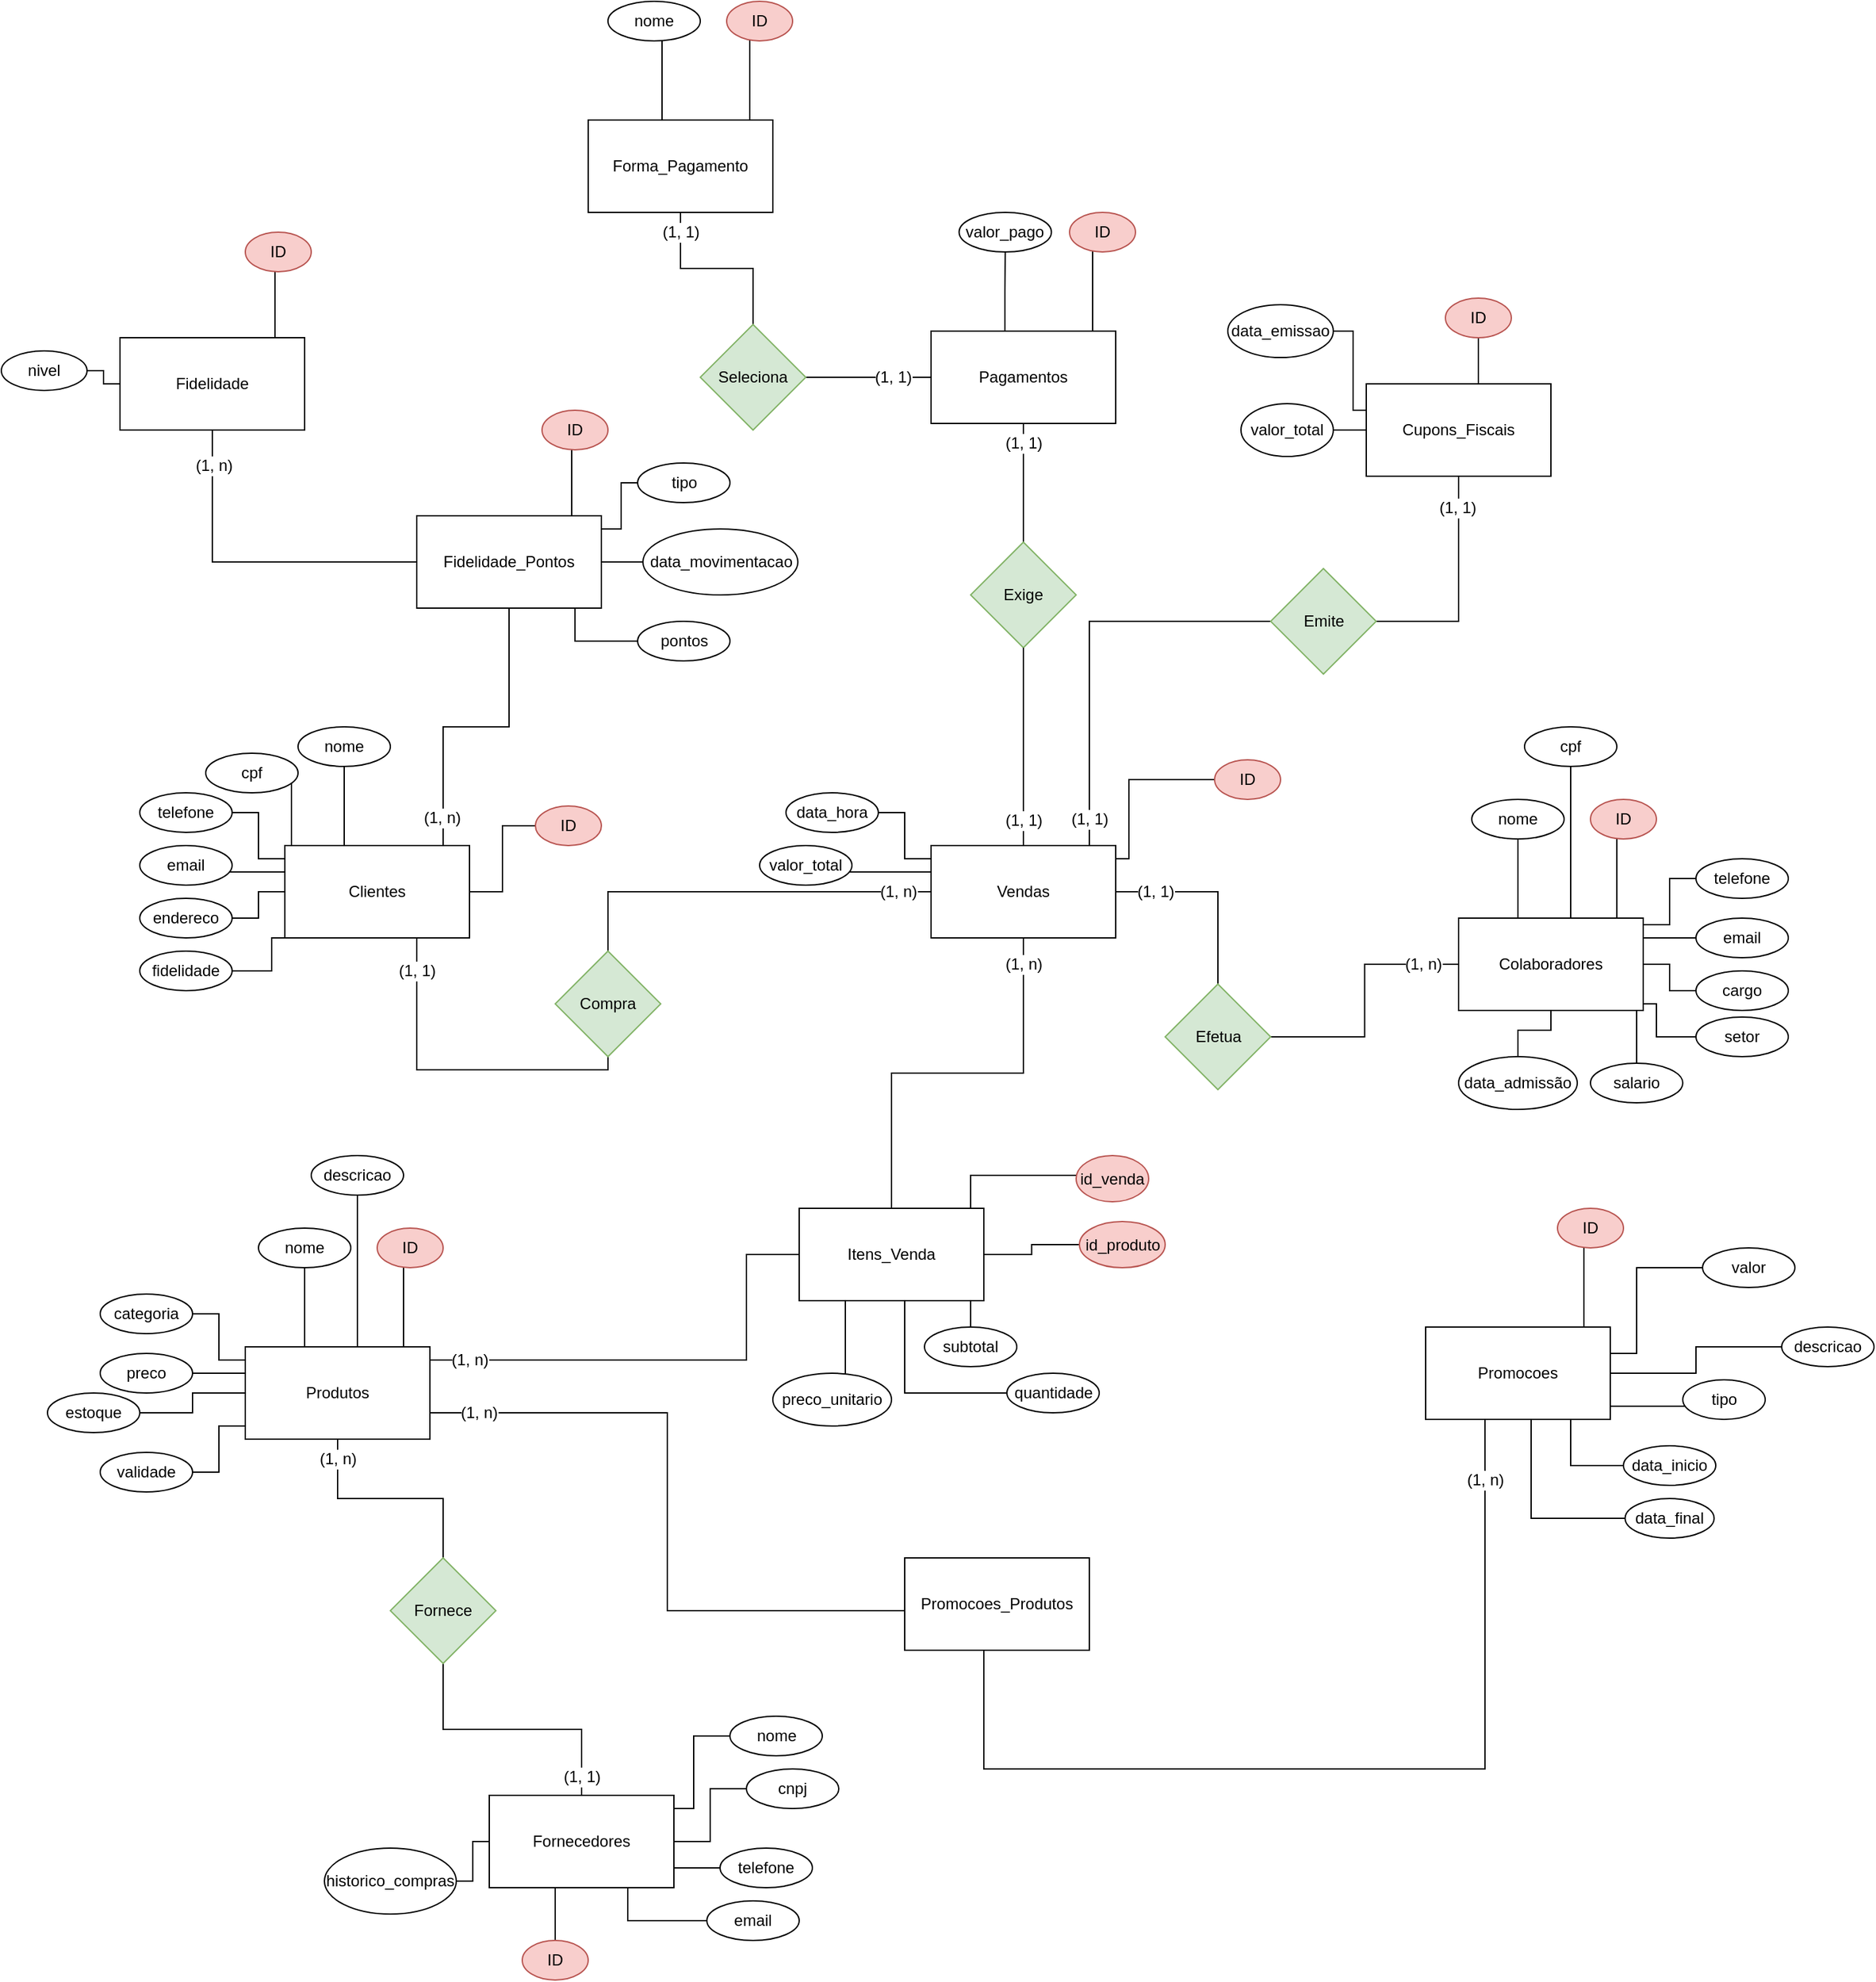 <mxfile version="26.0.11">
  <diagram name="Página-1" id="WenWml29tyEXJORJTeBx">
    <mxGraphModel dx="1576" dy="1546" grid="1" gridSize="10" guides="1" tooltips="1" connect="1" arrows="1" fold="1" page="0" pageScale="1" pageWidth="1169" pageHeight="827" math="0" shadow="0">
      <root>
        <mxCell id="0" />
        <mxCell id="1" parent="0" />
        <mxCell id="MehZxR0ri4t-mRPPWg_Q-198" style="edgeStyle=orthogonalEdgeStyle;rounded=0;orthogonalLoop=1;jettySize=auto;html=1;fontSize=12;startSize=8;endSize=8;endArrow=none;startFill=0;" edge="1" parent="1" source="MehZxR0ri4t-mRPPWg_Q-12" target="MehZxR0ri4t-mRPPWg_Q-197">
          <mxGeometry relative="1" as="geometry">
            <Array as="points">
              <mxPoint x="10" y="150" />
              <mxPoint x="155" y="150" />
            </Array>
          </mxGeometry>
        </mxCell>
        <mxCell id="MehZxR0ri4t-mRPPWg_Q-203" value="(1, 1)" style="edgeLabel;html=1;align=center;verticalAlign=middle;resizable=0;points=[];fontSize=12;" vertex="1" connectable="0" parent="MehZxR0ri4t-mRPPWg_Q-198">
          <mxGeometry x="-0.626" y="2" relative="1" as="geometry">
            <mxPoint x="-2" y="-23" as="offset" />
          </mxGeometry>
        </mxCell>
        <mxCell id="MehZxR0ri4t-mRPPWg_Q-255" style="edgeStyle=orthogonalEdgeStyle;rounded=0;orthogonalLoop=1;jettySize=auto;html=1;fontSize=12;startSize=8;endSize=8;endArrow=none;startFill=0;" edge="1" parent="1" source="MehZxR0ri4t-mRPPWg_Q-12" target="MehZxR0ri4t-mRPPWg_Q-246">
          <mxGeometry relative="1" as="geometry">
            <Array as="points">
              <mxPoint x="30" y="-110" />
              <mxPoint x="80" y="-110" />
            </Array>
          </mxGeometry>
        </mxCell>
        <mxCell id="MehZxR0ri4t-mRPPWg_Q-258" value="(1, n)" style="edgeLabel;html=1;align=center;verticalAlign=middle;resizable=0;points=[];fontSize=12;" vertex="1" connectable="0" parent="MehZxR0ri4t-mRPPWg_Q-255">
          <mxGeometry x="-0.818" y="1" relative="1" as="geometry">
            <mxPoint as="offset" />
          </mxGeometry>
        </mxCell>
        <mxCell id="MehZxR0ri4t-mRPPWg_Q-12" value="Clientes" style="whiteSpace=wrap;html=1;" vertex="1" parent="1">
          <mxGeometry x="-90" y="-20" width="140" height="70" as="geometry" />
        </mxCell>
        <mxCell id="MehZxR0ri4t-mRPPWg_Q-23" style="edgeStyle=elbowEdgeStyle;rounded=0;orthogonalLoop=1;jettySize=auto;html=1;fontSize=12;startSize=8;endSize=8;endArrow=none;startFill=0;" edge="1" parent="1" source="MehZxR0ri4t-mRPPWg_Q-15" target="MehZxR0ri4t-mRPPWg_Q-12">
          <mxGeometry relative="1" as="geometry" />
        </mxCell>
        <mxCell id="MehZxR0ri4t-mRPPWg_Q-15" value="ID" style="ellipse;whiteSpace=wrap;html=1;align=center;fillColor=#f8cecc;strokeColor=#b85450;" vertex="1" parent="1">
          <mxGeometry x="100" y="-50" width="50" height="30" as="geometry" />
        </mxCell>
        <mxCell id="MehZxR0ri4t-mRPPWg_Q-24" style="edgeStyle=elbowEdgeStyle;rounded=0;orthogonalLoop=1;jettySize=auto;html=1;fontSize=12;startSize=8;endSize=8;endArrow=none;startFill=0;" edge="1" parent="1" source="MehZxR0ri4t-mRPPWg_Q-16" target="MehZxR0ri4t-mRPPWg_Q-12">
          <mxGeometry relative="1" as="geometry" />
        </mxCell>
        <mxCell id="MehZxR0ri4t-mRPPWg_Q-16" value="nome" style="ellipse;whiteSpace=wrap;html=1;align=center;" vertex="1" parent="1">
          <mxGeometry x="-80" y="-110" width="70" height="30" as="geometry" />
        </mxCell>
        <mxCell id="MehZxR0ri4t-mRPPWg_Q-25" style="edgeStyle=elbowEdgeStyle;rounded=0;orthogonalLoop=1;jettySize=auto;html=1;fontSize=12;startSize=8;endSize=8;endArrow=none;startFill=0;" edge="1" parent="1" source="MehZxR0ri4t-mRPPWg_Q-17" target="MehZxR0ri4t-mRPPWg_Q-12">
          <mxGeometry relative="1" as="geometry" />
        </mxCell>
        <mxCell id="MehZxR0ri4t-mRPPWg_Q-17" value="cpf" style="ellipse;whiteSpace=wrap;html=1;align=center;" vertex="1" parent="1">
          <mxGeometry x="-150" y="-90" width="70" height="30" as="geometry" />
        </mxCell>
        <mxCell id="MehZxR0ri4t-mRPPWg_Q-18" value="telefone" style="ellipse;whiteSpace=wrap;html=1;align=center;" vertex="1" parent="1">
          <mxGeometry x="-200" y="-60" width="70" height="30" as="geometry" />
        </mxCell>
        <mxCell id="MehZxR0ri4t-mRPPWg_Q-27" style="edgeStyle=elbowEdgeStyle;rounded=0;orthogonalLoop=1;jettySize=auto;html=1;fontSize=12;startSize=8;endSize=8;endArrow=none;startFill=0;" edge="1" parent="1" source="MehZxR0ri4t-mRPPWg_Q-19" target="MehZxR0ri4t-mRPPWg_Q-12">
          <mxGeometry relative="1" as="geometry">
            <Array as="points">
              <mxPoint x="-100" />
            </Array>
          </mxGeometry>
        </mxCell>
        <mxCell id="MehZxR0ri4t-mRPPWg_Q-19" value="email" style="ellipse;whiteSpace=wrap;html=1;align=center;" vertex="1" parent="1">
          <mxGeometry x="-200" y="-20" width="70" height="30" as="geometry" />
        </mxCell>
        <mxCell id="MehZxR0ri4t-mRPPWg_Q-29" style="edgeStyle=elbowEdgeStyle;rounded=0;orthogonalLoop=1;jettySize=auto;html=1;fontSize=12;startSize=8;endSize=8;endArrow=none;startFill=0;" edge="1" parent="1" source="MehZxR0ri4t-mRPPWg_Q-20" target="MehZxR0ri4t-mRPPWg_Q-12">
          <mxGeometry relative="1" as="geometry" />
        </mxCell>
        <mxCell id="MehZxR0ri4t-mRPPWg_Q-20" value="endereco" style="ellipse;whiteSpace=wrap;html=1;align=center;" vertex="1" parent="1">
          <mxGeometry x="-200" y="20" width="70" height="30" as="geometry" />
        </mxCell>
        <mxCell id="MehZxR0ri4t-mRPPWg_Q-30" style="edgeStyle=elbowEdgeStyle;rounded=0;orthogonalLoop=1;jettySize=auto;html=1;fontSize=12;startSize=8;endSize=8;endArrow=none;startFill=0;" edge="1" parent="1" source="MehZxR0ri4t-mRPPWg_Q-21" target="MehZxR0ri4t-mRPPWg_Q-12">
          <mxGeometry relative="1" as="geometry">
            <Array as="points">
              <mxPoint x="-100" y="50" />
            </Array>
          </mxGeometry>
        </mxCell>
        <mxCell id="MehZxR0ri4t-mRPPWg_Q-21" value="fidelidade" style="ellipse;whiteSpace=wrap;html=1;align=center;" vertex="1" parent="1">
          <mxGeometry x="-200" y="60" width="70" height="30" as="geometry" />
        </mxCell>
        <mxCell id="MehZxR0ri4t-mRPPWg_Q-26" style="edgeStyle=elbowEdgeStyle;rounded=0;orthogonalLoop=1;jettySize=auto;html=1;fontSize=12;startSize=8;endSize=8;endArrow=none;startFill=0;" edge="1" parent="1" source="MehZxR0ri4t-mRPPWg_Q-18" target="MehZxR0ri4t-mRPPWg_Q-12">
          <mxGeometry relative="1" as="geometry">
            <mxPoint x="-10" y="20" as="targetPoint" />
            <Array as="points">
              <mxPoint x="-110" y="-10" />
            </Array>
          </mxGeometry>
        </mxCell>
        <mxCell id="MehZxR0ri4t-mRPPWg_Q-193" style="edgeStyle=orthogonalEdgeStyle;rounded=0;orthogonalLoop=1;jettySize=auto;html=1;exitX=0;exitY=0.5;exitDx=0;exitDy=0;fontSize=12;startSize=8;endSize=8;endArrow=none;startFill=0;" edge="1" parent="1" source="MehZxR0ri4t-mRPPWg_Q-36" target="MehZxR0ri4t-mRPPWg_Q-192">
          <mxGeometry relative="1" as="geometry" />
        </mxCell>
        <mxCell id="MehZxR0ri4t-mRPPWg_Q-205" value="(1, n)" style="edgeLabel;html=1;align=center;verticalAlign=middle;resizable=0;points=[];fontSize=12;" vertex="1" connectable="0" parent="MehZxR0ri4t-mRPPWg_Q-193">
          <mxGeometry x="-0.565" relative="1" as="geometry">
            <mxPoint x="16" as="offset" />
          </mxGeometry>
        </mxCell>
        <mxCell id="MehZxR0ri4t-mRPPWg_Q-36" value="Colaboradores" style="whiteSpace=wrap;html=1;" vertex="1" parent="1">
          <mxGeometry x="800" y="35" width="140" height="70" as="geometry" />
        </mxCell>
        <mxCell id="MehZxR0ri4t-mRPPWg_Q-37" style="edgeStyle=elbowEdgeStyle;rounded=0;orthogonalLoop=1;jettySize=auto;html=1;fontSize=12;startSize=8;endSize=8;endArrow=none;startFill=0;" edge="1" source="MehZxR0ri4t-mRPPWg_Q-38" target="MehZxR0ri4t-mRPPWg_Q-36" parent="1">
          <mxGeometry relative="1" as="geometry" />
        </mxCell>
        <mxCell id="MehZxR0ri4t-mRPPWg_Q-38" value="ID" style="ellipse;whiteSpace=wrap;html=1;align=center;fillColor=#f8cecc;strokeColor=#b85450;" vertex="1" parent="1">
          <mxGeometry x="900" y="-55" width="50" height="30" as="geometry" />
        </mxCell>
        <mxCell id="MehZxR0ri4t-mRPPWg_Q-39" style="edgeStyle=elbowEdgeStyle;rounded=0;orthogonalLoop=1;jettySize=auto;html=1;fontSize=12;startSize=8;endSize=8;endArrow=none;startFill=0;" edge="1" source="MehZxR0ri4t-mRPPWg_Q-40" target="MehZxR0ri4t-mRPPWg_Q-36" parent="1">
          <mxGeometry relative="1" as="geometry" />
        </mxCell>
        <mxCell id="MehZxR0ri4t-mRPPWg_Q-40" value="nome" style="ellipse;whiteSpace=wrap;html=1;align=center;" vertex="1" parent="1">
          <mxGeometry x="810" y="-55" width="70" height="30" as="geometry" />
        </mxCell>
        <mxCell id="MehZxR0ri4t-mRPPWg_Q-41" style="edgeStyle=elbowEdgeStyle;rounded=0;orthogonalLoop=1;jettySize=auto;html=1;fontSize=12;startSize=8;endSize=8;endArrow=none;startFill=0;" edge="1" source="MehZxR0ri4t-mRPPWg_Q-42" target="MehZxR0ri4t-mRPPWg_Q-36" parent="1">
          <mxGeometry relative="1" as="geometry" />
        </mxCell>
        <mxCell id="MehZxR0ri4t-mRPPWg_Q-42" value="cpf" style="ellipse;whiteSpace=wrap;html=1;align=center;" vertex="1" parent="1">
          <mxGeometry x="850" y="-110" width="70" height="30" as="geometry" />
        </mxCell>
        <mxCell id="MehZxR0ri4t-mRPPWg_Q-43" value="telefone" style="ellipse;whiteSpace=wrap;html=1;align=center;" vertex="1" parent="1">
          <mxGeometry x="980" y="-10" width="70" height="30" as="geometry" />
        </mxCell>
        <mxCell id="MehZxR0ri4t-mRPPWg_Q-44" style="edgeStyle=elbowEdgeStyle;rounded=0;orthogonalLoop=1;jettySize=auto;html=1;fontSize=12;startSize=8;endSize=8;endArrow=none;startFill=0;" edge="1" source="MehZxR0ri4t-mRPPWg_Q-45" target="MehZxR0ri4t-mRPPWg_Q-36" parent="1">
          <mxGeometry relative="1" as="geometry">
            <Array as="points">
              <mxPoint x="940" y="60" />
            </Array>
          </mxGeometry>
        </mxCell>
        <mxCell id="MehZxR0ri4t-mRPPWg_Q-45" value="email" style="ellipse;whiteSpace=wrap;html=1;align=center;" vertex="1" parent="1">
          <mxGeometry x="980" y="35" width="70" height="30" as="geometry" />
        </mxCell>
        <mxCell id="MehZxR0ri4t-mRPPWg_Q-46" style="edgeStyle=elbowEdgeStyle;rounded=0;orthogonalLoop=1;jettySize=auto;html=1;fontSize=12;startSize=8;endSize=8;endArrow=none;startFill=0;" edge="1" source="MehZxR0ri4t-mRPPWg_Q-47" target="MehZxR0ri4t-mRPPWg_Q-36" parent="1">
          <mxGeometry relative="1" as="geometry" />
        </mxCell>
        <mxCell id="MehZxR0ri4t-mRPPWg_Q-47" value="cargo" style="ellipse;whiteSpace=wrap;html=1;align=center;" vertex="1" parent="1">
          <mxGeometry x="980" y="75" width="70" height="30" as="geometry" />
        </mxCell>
        <mxCell id="MehZxR0ri4t-mRPPWg_Q-48" style="edgeStyle=elbowEdgeStyle;rounded=0;orthogonalLoop=1;jettySize=auto;html=1;fontSize=12;startSize=8;endSize=8;endArrow=none;startFill=0;" edge="1" source="MehZxR0ri4t-mRPPWg_Q-49" target="MehZxR0ri4t-mRPPWg_Q-36" parent="1">
          <mxGeometry relative="1" as="geometry">
            <Array as="points">
              <mxPoint x="950" y="100" />
            </Array>
          </mxGeometry>
        </mxCell>
        <mxCell id="MehZxR0ri4t-mRPPWg_Q-49" value="setor" style="ellipse;whiteSpace=wrap;html=1;align=center;" vertex="1" parent="1">
          <mxGeometry x="980" y="110" width="70" height="30" as="geometry" />
        </mxCell>
        <mxCell id="MehZxR0ri4t-mRPPWg_Q-50" style="edgeStyle=elbowEdgeStyle;rounded=0;orthogonalLoop=1;jettySize=auto;html=1;fontSize=12;startSize=8;endSize=8;endArrow=none;startFill=0;" edge="1" source="MehZxR0ri4t-mRPPWg_Q-43" target="MehZxR0ri4t-mRPPWg_Q-36" parent="1">
          <mxGeometry relative="1" as="geometry">
            <mxPoint x="880" y="75" as="targetPoint" />
            <Array as="points">
              <mxPoint x="960" y="40" />
            </Array>
          </mxGeometry>
        </mxCell>
        <mxCell id="MehZxR0ri4t-mRPPWg_Q-57" style="edgeStyle=orthogonalEdgeStyle;rounded=0;orthogonalLoop=1;jettySize=auto;html=1;fontSize=12;startSize=8;endSize=8;endArrow=none;startFill=0;" edge="1" parent="1" source="MehZxR0ri4t-mRPPWg_Q-55" target="MehZxR0ri4t-mRPPWg_Q-36">
          <mxGeometry relative="1" as="geometry">
            <Array as="points">
              <mxPoint x="930" y="165" />
            </Array>
          </mxGeometry>
        </mxCell>
        <mxCell id="MehZxR0ri4t-mRPPWg_Q-55" value="salario" style="ellipse;whiteSpace=wrap;html=1;align=center;" vertex="1" parent="1">
          <mxGeometry x="900" y="145" width="70" height="30" as="geometry" />
        </mxCell>
        <mxCell id="MehZxR0ri4t-mRPPWg_Q-58" style="edgeStyle=orthogonalEdgeStyle;rounded=0;orthogonalLoop=1;jettySize=auto;html=1;fontSize=12;startSize=8;endSize=8;endArrow=none;startFill=0;" edge="1" parent="1" source="MehZxR0ri4t-mRPPWg_Q-56" target="MehZxR0ri4t-mRPPWg_Q-36">
          <mxGeometry relative="1" as="geometry" />
        </mxCell>
        <mxCell id="MehZxR0ri4t-mRPPWg_Q-56" value="data_admissão" style="ellipse;whiteSpace=wrap;html=1;align=center;" vertex="1" parent="1">
          <mxGeometry x="800" y="140" width="90" height="40" as="geometry" />
        </mxCell>
        <mxCell id="MehZxR0ri4t-mRPPWg_Q-61" value="Fornecedores" style="whiteSpace=wrap;html=1;" vertex="1" parent="1">
          <mxGeometry x="65" y="700" width="140" height="70" as="geometry" />
        </mxCell>
        <mxCell id="MehZxR0ri4t-mRPPWg_Q-62" style="edgeStyle=elbowEdgeStyle;rounded=0;orthogonalLoop=1;jettySize=auto;html=1;fontSize=12;startSize=8;endSize=8;endArrow=none;startFill=0;" edge="1" source="MehZxR0ri4t-mRPPWg_Q-63" target="MehZxR0ri4t-mRPPWg_Q-61" parent="1">
          <mxGeometry relative="1" as="geometry" />
        </mxCell>
        <mxCell id="MehZxR0ri4t-mRPPWg_Q-63" value="ID" style="ellipse;whiteSpace=wrap;html=1;align=center;fillColor=#f8cecc;strokeColor=#b85450;" vertex="1" parent="1">
          <mxGeometry x="90" y="810" width="50" height="30" as="geometry" />
        </mxCell>
        <mxCell id="MehZxR0ri4t-mRPPWg_Q-64" style="edgeStyle=elbowEdgeStyle;rounded=0;orthogonalLoop=1;jettySize=auto;html=1;fontSize=12;startSize=8;endSize=8;endArrow=none;startFill=0;" edge="1" source="MehZxR0ri4t-mRPPWg_Q-65" target="MehZxR0ri4t-mRPPWg_Q-61" parent="1">
          <mxGeometry relative="1" as="geometry">
            <Array as="points">
              <mxPoint x="220" y="710" />
            </Array>
          </mxGeometry>
        </mxCell>
        <mxCell id="MehZxR0ri4t-mRPPWg_Q-65" value="nome" style="ellipse;whiteSpace=wrap;html=1;align=center;" vertex="1" parent="1">
          <mxGeometry x="247.5" y="640" width="70" height="30" as="geometry" />
        </mxCell>
        <mxCell id="MehZxR0ri4t-mRPPWg_Q-66" style="edgeStyle=elbowEdgeStyle;rounded=0;orthogonalLoop=1;jettySize=auto;html=1;fontSize=12;startSize=8;endSize=8;endArrow=none;startFill=0;" edge="1" source="MehZxR0ri4t-mRPPWg_Q-67" target="MehZxR0ri4t-mRPPWg_Q-61" parent="1">
          <mxGeometry relative="1" as="geometry" />
        </mxCell>
        <mxCell id="MehZxR0ri4t-mRPPWg_Q-67" value="cnpj" style="ellipse;whiteSpace=wrap;html=1;align=center;" vertex="1" parent="1">
          <mxGeometry x="260" y="680" width="70" height="30" as="geometry" />
        </mxCell>
        <mxCell id="MehZxR0ri4t-mRPPWg_Q-68" value="telefone" style="ellipse;whiteSpace=wrap;html=1;align=center;" vertex="1" parent="1">
          <mxGeometry x="240" y="740" width="70" height="30" as="geometry" />
        </mxCell>
        <mxCell id="MehZxR0ri4t-mRPPWg_Q-69" style="edgeStyle=elbowEdgeStyle;rounded=0;orthogonalLoop=1;jettySize=auto;html=1;fontSize=12;startSize=8;endSize=8;endArrow=none;startFill=0;" edge="1" source="MehZxR0ri4t-mRPPWg_Q-70" target="MehZxR0ri4t-mRPPWg_Q-61" parent="1">
          <mxGeometry relative="1" as="geometry">
            <Array as="points">
              <mxPoint x="170" y="795" />
            </Array>
          </mxGeometry>
        </mxCell>
        <mxCell id="MehZxR0ri4t-mRPPWg_Q-70" value="email" style="ellipse;whiteSpace=wrap;html=1;align=center;" vertex="1" parent="1">
          <mxGeometry x="230" y="780" width="70" height="30" as="geometry" />
        </mxCell>
        <mxCell id="MehZxR0ri4t-mRPPWg_Q-71" style="edgeStyle=elbowEdgeStyle;rounded=0;orthogonalLoop=1;jettySize=auto;html=1;fontSize=12;startSize=8;endSize=8;endArrow=none;startFill=0;" edge="1" source="MehZxR0ri4t-mRPPWg_Q-72" target="MehZxR0ri4t-mRPPWg_Q-61" parent="1">
          <mxGeometry relative="1" as="geometry" />
        </mxCell>
        <mxCell id="MehZxR0ri4t-mRPPWg_Q-72" value="historico_compras" style="ellipse;whiteSpace=wrap;html=1;align=center;" vertex="1" parent="1">
          <mxGeometry x="-60" y="740" width="100" height="50" as="geometry" />
        </mxCell>
        <mxCell id="MehZxR0ri4t-mRPPWg_Q-75" style="edgeStyle=elbowEdgeStyle;rounded=0;orthogonalLoop=1;jettySize=auto;html=1;fontSize=12;startSize=8;endSize=8;endArrow=none;startFill=0;" edge="1" source="MehZxR0ri4t-mRPPWg_Q-68" target="MehZxR0ri4t-mRPPWg_Q-61" parent="1">
          <mxGeometry relative="1" as="geometry">
            <mxPoint x="145" y="740" as="targetPoint" />
            <Array as="points">
              <mxPoint x="260" y="750" />
            </Array>
          </mxGeometry>
        </mxCell>
        <mxCell id="MehZxR0ri4t-mRPPWg_Q-213" style="edgeStyle=orthogonalEdgeStyle;rounded=0;orthogonalLoop=1;jettySize=auto;html=1;fontSize=12;startSize=8;endSize=8;endArrow=none;startFill=0;" edge="1" parent="1" source="MehZxR0ri4t-mRPPWg_Q-76" target="MehZxR0ri4t-mRPPWg_Q-155">
          <mxGeometry relative="1" as="geometry">
            <Array as="points">
              <mxPoint x="260" y="370" />
              <mxPoint x="260" y="290" />
            </Array>
          </mxGeometry>
        </mxCell>
        <mxCell id="MehZxR0ri4t-mRPPWg_Q-217" value="(1, n)" style="edgeLabel;html=1;align=center;verticalAlign=middle;resizable=0;points=[];fontSize=12;" vertex="1" connectable="0" parent="MehZxR0ri4t-mRPPWg_Q-213">
          <mxGeometry x="-0.883" relative="1" as="geometry">
            <mxPoint x="9" as="offset" />
          </mxGeometry>
        </mxCell>
        <mxCell id="MehZxR0ri4t-mRPPWg_Q-226" style="edgeStyle=orthogonalEdgeStyle;rounded=0;orthogonalLoop=1;jettySize=auto;html=1;fontSize=12;startSize=8;endSize=8;endArrow=none;startFill=0;" edge="1" parent="1" source="MehZxR0ri4t-mRPPWg_Q-76" target="MehZxR0ri4t-mRPPWg_Q-181">
          <mxGeometry relative="1" as="geometry">
            <mxPoint x="195" y="470" as="targetPoint" />
            <Array as="points">
              <mxPoint x="200" y="410" />
              <mxPoint x="200" y="560" />
            </Array>
          </mxGeometry>
        </mxCell>
        <mxCell id="MehZxR0ri4t-mRPPWg_Q-228" value="(1, n)" style="edgeLabel;html=1;align=center;verticalAlign=middle;resizable=0;points=[];fontSize=12;" vertex="1" connectable="0" parent="MehZxR0ri4t-mRPPWg_Q-226">
          <mxGeometry x="-0.882" y="1" relative="1" as="geometry">
            <mxPoint x="7" y="1" as="offset" />
          </mxGeometry>
        </mxCell>
        <mxCell id="MehZxR0ri4t-mRPPWg_Q-76" value="Produtos" style="whiteSpace=wrap;html=1;" vertex="1" parent="1">
          <mxGeometry x="-120" y="360" width="140" height="70" as="geometry" />
        </mxCell>
        <mxCell id="MehZxR0ri4t-mRPPWg_Q-77" style="edgeStyle=elbowEdgeStyle;rounded=0;orthogonalLoop=1;jettySize=auto;html=1;fontSize=12;startSize=8;endSize=8;endArrow=none;startFill=0;" edge="1" source="MehZxR0ri4t-mRPPWg_Q-78" target="MehZxR0ri4t-mRPPWg_Q-76" parent="1">
          <mxGeometry relative="1" as="geometry" />
        </mxCell>
        <mxCell id="MehZxR0ri4t-mRPPWg_Q-78" value="ID" style="ellipse;whiteSpace=wrap;html=1;align=center;fillColor=#f8cecc;strokeColor=#b85450;" vertex="1" parent="1">
          <mxGeometry x="-20" y="270" width="50" height="30" as="geometry" />
        </mxCell>
        <mxCell id="MehZxR0ri4t-mRPPWg_Q-79" style="edgeStyle=elbowEdgeStyle;rounded=0;orthogonalLoop=1;jettySize=auto;html=1;fontSize=12;startSize=8;endSize=8;endArrow=none;startFill=0;" edge="1" source="MehZxR0ri4t-mRPPWg_Q-80" target="MehZxR0ri4t-mRPPWg_Q-76" parent="1">
          <mxGeometry relative="1" as="geometry" />
        </mxCell>
        <mxCell id="MehZxR0ri4t-mRPPWg_Q-80" value="nome" style="ellipse;whiteSpace=wrap;html=1;align=center;" vertex="1" parent="1">
          <mxGeometry x="-110" y="270" width="70" height="30" as="geometry" />
        </mxCell>
        <mxCell id="MehZxR0ri4t-mRPPWg_Q-81" style="edgeStyle=elbowEdgeStyle;rounded=0;orthogonalLoop=1;jettySize=auto;html=1;fontSize=12;startSize=8;endSize=8;endArrow=none;startFill=0;" edge="1" source="MehZxR0ri4t-mRPPWg_Q-82" target="MehZxR0ri4t-mRPPWg_Q-76" parent="1">
          <mxGeometry relative="1" as="geometry" />
        </mxCell>
        <mxCell id="MehZxR0ri4t-mRPPWg_Q-82" value="descricao" style="ellipse;whiteSpace=wrap;html=1;align=center;" vertex="1" parent="1">
          <mxGeometry x="-70" y="215" width="70" height="30" as="geometry" />
        </mxCell>
        <mxCell id="MehZxR0ri4t-mRPPWg_Q-83" value="categoria" style="ellipse;whiteSpace=wrap;html=1;align=center;" vertex="1" parent="1">
          <mxGeometry x="-230" y="320" width="70" height="30" as="geometry" />
        </mxCell>
        <mxCell id="MehZxR0ri4t-mRPPWg_Q-84" style="edgeStyle=elbowEdgeStyle;rounded=0;orthogonalLoop=1;jettySize=auto;html=1;fontSize=12;startSize=8;endSize=8;endArrow=none;startFill=0;" edge="1" source="MehZxR0ri4t-mRPPWg_Q-85" target="MehZxR0ri4t-mRPPWg_Q-76" parent="1">
          <mxGeometry relative="1" as="geometry">
            <Array as="points">
              <mxPoint x="20" y="385" />
            </Array>
          </mxGeometry>
        </mxCell>
        <mxCell id="MehZxR0ri4t-mRPPWg_Q-85" value="preco" style="ellipse;whiteSpace=wrap;html=1;align=center;" vertex="1" parent="1">
          <mxGeometry x="-230" y="365" width="70" height="30" as="geometry" />
        </mxCell>
        <mxCell id="MehZxR0ri4t-mRPPWg_Q-86" style="edgeStyle=elbowEdgeStyle;rounded=0;orthogonalLoop=1;jettySize=auto;html=1;fontSize=12;startSize=8;endSize=8;endArrow=none;startFill=0;" edge="1" source="MehZxR0ri4t-mRPPWg_Q-87" target="MehZxR0ri4t-mRPPWg_Q-76" parent="1">
          <mxGeometry relative="1" as="geometry" />
        </mxCell>
        <mxCell id="MehZxR0ri4t-mRPPWg_Q-87" value="estoque" style="ellipse;whiteSpace=wrap;html=1;align=center;" vertex="1" parent="1">
          <mxGeometry x="-270" y="395" width="70" height="30" as="geometry" />
        </mxCell>
        <mxCell id="MehZxR0ri4t-mRPPWg_Q-88" style="edgeStyle=elbowEdgeStyle;rounded=0;orthogonalLoop=1;jettySize=auto;html=1;fontSize=12;startSize=8;endSize=8;endArrow=none;startFill=0;" edge="1" source="MehZxR0ri4t-mRPPWg_Q-89" target="MehZxR0ri4t-mRPPWg_Q-76" parent="1">
          <mxGeometry relative="1" as="geometry">
            <Array as="points">
              <mxPoint x="-140" y="420" />
            </Array>
          </mxGeometry>
        </mxCell>
        <mxCell id="MehZxR0ri4t-mRPPWg_Q-89" value="validade" style="ellipse;whiteSpace=wrap;html=1;align=center;" vertex="1" parent="1">
          <mxGeometry x="-230" y="440" width="70" height="30" as="geometry" />
        </mxCell>
        <mxCell id="MehZxR0ri4t-mRPPWg_Q-90" style="edgeStyle=elbowEdgeStyle;rounded=0;orthogonalLoop=1;jettySize=auto;html=1;fontSize=12;startSize=8;endSize=8;endArrow=none;startFill=0;" edge="1" source="MehZxR0ri4t-mRPPWg_Q-83" target="MehZxR0ri4t-mRPPWg_Q-76" parent="1">
          <mxGeometry relative="1" as="geometry">
            <mxPoint x="-40" y="400" as="targetPoint" />
            <Array as="points">
              <mxPoint x="-140" y="370" />
            </Array>
          </mxGeometry>
        </mxCell>
        <mxCell id="MehZxR0ri4t-mRPPWg_Q-196" style="edgeStyle=orthogonalEdgeStyle;rounded=0;orthogonalLoop=1;jettySize=auto;html=1;exitX=1;exitY=0.5;exitDx=0;exitDy=0;fontSize=12;startSize=8;endSize=8;endArrow=none;startFill=0;" edge="1" parent="1" source="MehZxR0ri4t-mRPPWg_Q-95" target="MehZxR0ri4t-mRPPWg_Q-192">
          <mxGeometry relative="1" as="geometry" />
        </mxCell>
        <mxCell id="MehZxR0ri4t-mRPPWg_Q-207" value="(1, 1)" style="edgeLabel;html=1;align=center;verticalAlign=middle;resizable=0;points=[];fontSize=12;" vertex="1" connectable="0" parent="MehZxR0ri4t-mRPPWg_Q-196">
          <mxGeometry x="-0.726" y="3" relative="1" as="geometry">
            <mxPoint x="10" y="3" as="offset" />
          </mxGeometry>
        </mxCell>
        <mxCell id="MehZxR0ri4t-mRPPWg_Q-200" style="edgeStyle=orthogonalEdgeStyle;rounded=0;orthogonalLoop=1;jettySize=auto;html=1;fontSize=12;startSize=8;endSize=8;endArrow=none;startFill=0;" edge="1" parent="1" source="MehZxR0ri4t-mRPPWg_Q-95" target="MehZxR0ri4t-mRPPWg_Q-197">
          <mxGeometry relative="1" as="geometry">
            <Array as="points">
              <mxPoint x="155" y="15" />
            </Array>
          </mxGeometry>
        </mxCell>
        <mxCell id="MehZxR0ri4t-mRPPWg_Q-204" value="(1, n)" style="edgeLabel;html=1;align=center;verticalAlign=middle;resizable=0;points=[];fontSize=12;" vertex="1" connectable="0" parent="MehZxR0ri4t-mRPPWg_Q-200">
          <mxGeometry x="-0.867" y="5" relative="1" as="geometry">
            <mxPoint x="-6" y="-5" as="offset" />
          </mxGeometry>
        </mxCell>
        <mxCell id="MehZxR0ri4t-mRPPWg_Q-214" style="edgeStyle=orthogonalEdgeStyle;rounded=0;orthogonalLoop=1;jettySize=auto;html=1;fontSize=12;startSize=8;endSize=8;endArrow=none;startFill=0;" edge="1" parent="1" source="MehZxR0ri4t-mRPPWg_Q-95" target="MehZxR0ri4t-mRPPWg_Q-155">
          <mxGeometry relative="1" as="geometry" />
        </mxCell>
        <mxCell id="MehZxR0ri4t-mRPPWg_Q-218" value="(1, n)" style="edgeLabel;html=1;align=center;verticalAlign=middle;resizable=0;points=[];fontSize=12;" vertex="1" connectable="0" parent="MehZxR0ri4t-mRPPWg_Q-214">
          <mxGeometry x="-0.937" y="-1" relative="1" as="geometry">
            <mxPoint x="1" y="10" as="offset" />
          </mxGeometry>
        </mxCell>
        <mxCell id="MehZxR0ri4t-mRPPWg_Q-95" value="Vendas" style="whiteSpace=wrap;html=1;" vertex="1" parent="1">
          <mxGeometry x="400" y="-20" width="140" height="70" as="geometry" />
        </mxCell>
        <mxCell id="MehZxR0ri4t-mRPPWg_Q-96" style="edgeStyle=elbowEdgeStyle;rounded=0;orthogonalLoop=1;jettySize=auto;html=1;fontSize=12;startSize=8;endSize=8;endArrow=none;startFill=0;" edge="1" source="MehZxR0ri4t-mRPPWg_Q-97" target="MehZxR0ri4t-mRPPWg_Q-95" parent="1">
          <mxGeometry relative="1" as="geometry">
            <Array as="points">
              <mxPoint x="550" y="-10" />
            </Array>
          </mxGeometry>
        </mxCell>
        <mxCell id="MehZxR0ri4t-mRPPWg_Q-97" value="ID" style="ellipse;whiteSpace=wrap;html=1;align=center;fillColor=#f8cecc;strokeColor=#b85450;" vertex="1" parent="1">
          <mxGeometry x="615" y="-85" width="50" height="30" as="geometry" />
        </mxCell>
        <mxCell id="MehZxR0ri4t-mRPPWg_Q-102" value="data_hora" style="ellipse;whiteSpace=wrap;html=1;align=center;" vertex="1" parent="1">
          <mxGeometry x="290" y="-60" width="70" height="30" as="geometry" />
        </mxCell>
        <mxCell id="MehZxR0ri4t-mRPPWg_Q-103" style="edgeStyle=elbowEdgeStyle;rounded=0;orthogonalLoop=1;jettySize=auto;html=1;fontSize=12;startSize=8;endSize=8;endArrow=none;startFill=0;" edge="1" source="MehZxR0ri4t-mRPPWg_Q-104" target="MehZxR0ri4t-mRPPWg_Q-95" parent="1">
          <mxGeometry relative="1" as="geometry">
            <Array as="points">
              <mxPoint x="390" />
            </Array>
          </mxGeometry>
        </mxCell>
        <mxCell id="MehZxR0ri4t-mRPPWg_Q-104" value="valor_total" style="ellipse;whiteSpace=wrap;html=1;align=center;" vertex="1" parent="1">
          <mxGeometry x="270" y="-20" width="70" height="30" as="geometry" />
        </mxCell>
        <mxCell id="MehZxR0ri4t-mRPPWg_Q-107" style="edgeStyle=elbowEdgeStyle;rounded=0;orthogonalLoop=1;jettySize=auto;html=1;fontSize=12;startSize=8;endSize=8;endArrow=none;startFill=0;" edge="1" source="MehZxR0ri4t-mRPPWg_Q-102" target="MehZxR0ri4t-mRPPWg_Q-95" parent="1">
          <mxGeometry relative="1" as="geometry">
            <mxPoint x="480" y="20" as="targetPoint" />
            <Array as="points">
              <mxPoint x="380" y="-10" />
            </Array>
          </mxGeometry>
        </mxCell>
        <mxCell id="MehZxR0ri4t-mRPPWg_Q-235" style="edgeStyle=orthogonalEdgeStyle;rounded=0;orthogonalLoop=1;jettySize=auto;html=1;fontSize=12;startSize=8;endSize=8;endArrow=none;startFill=0;" edge="1" parent="1" source="MehZxR0ri4t-mRPPWg_Q-108" target="MehZxR0ri4t-mRPPWg_Q-234">
          <mxGeometry relative="1" as="geometry" />
        </mxCell>
        <mxCell id="MehZxR0ri4t-mRPPWg_Q-242" value="(1, 1)" style="edgeLabel;html=1;align=center;verticalAlign=middle;resizable=0;points=[];fontSize=12;" vertex="1" connectable="0" parent="MehZxR0ri4t-mRPPWg_Q-235">
          <mxGeometry x="-0.68" relative="1" as="geometry">
            <mxPoint as="offset" />
          </mxGeometry>
        </mxCell>
        <mxCell id="MehZxR0ri4t-mRPPWg_Q-108" value="Pagamentos" style="whiteSpace=wrap;html=1;" vertex="1" parent="1">
          <mxGeometry x="400" y="-410" width="140" height="70" as="geometry" />
        </mxCell>
        <mxCell id="MehZxR0ri4t-mRPPWg_Q-109" style="edgeStyle=elbowEdgeStyle;rounded=0;orthogonalLoop=1;jettySize=auto;html=1;fontSize=12;startSize=8;endSize=8;endArrow=none;startFill=0;" edge="1" source="MehZxR0ri4t-mRPPWg_Q-110" target="MehZxR0ri4t-mRPPWg_Q-108" parent="1">
          <mxGeometry relative="1" as="geometry" />
        </mxCell>
        <mxCell id="MehZxR0ri4t-mRPPWg_Q-110" value="ID" style="ellipse;whiteSpace=wrap;html=1;align=center;fillColor=#f8cecc;strokeColor=#b85450;" vertex="1" parent="1">
          <mxGeometry x="505" y="-500" width="50" height="30" as="geometry" />
        </mxCell>
        <mxCell id="MehZxR0ri4t-mRPPWg_Q-116" style="edgeStyle=elbowEdgeStyle;rounded=0;orthogonalLoop=1;jettySize=auto;html=1;fontSize=12;startSize=8;endSize=8;endArrow=none;startFill=0;" edge="1" source="MehZxR0ri4t-mRPPWg_Q-117" target="MehZxR0ri4t-mRPPWg_Q-108" parent="1">
          <mxGeometry relative="1" as="geometry">
            <Array as="points">
              <mxPoint x="456" y="-440" />
            </Array>
          </mxGeometry>
        </mxCell>
        <mxCell id="MehZxR0ri4t-mRPPWg_Q-117" value="valor_pago" style="ellipse;whiteSpace=wrap;html=1;align=center;" vertex="1" parent="1">
          <mxGeometry x="421.25" y="-500" width="70" height="30" as="geometry" />
        </mxCell>
        <mxCell id="MehZxR0ri4t-mRPPWg_Q-121" value="Cupons_Fiscais" style="whiteSpace=wrap;html=1;" vertex="1" parent="1">
          <mxGeometry x="730" y="-370" width="140" height="70" as="geometry" />
        </mxCell>
        <mxCell id="MehZxR0ri4t-mRPPWg_Q-122" style="edgeStyle=elbowEdgeStyle;rounded=0;orthogonalLoop=1;jettySize=auto;html=1;fontSize=12;startSize=8;endSize=8;endArrow=none;startFill=0;" edge="1" source="MehZxR0ri4t-mRPPWg_Q-123" target="MehZxR0ri4t-mRPPWg_Q-121" parent="1">
          <mxGeometry relative="1" as="geometry" />
        </mxCell>
        <mxCell id="MehZxR0ri4t-mRPPWg_Q-123" value="ID" style="ellipse;whiteSpace=wrap;html=1;align=center;fillColor=#f8cecc;strokeColor=#b85450;" vertex="1" parent="1">
          <mxGeometry x="790" y="-435" width="50" height="30" as="geometry" />
        </mxCell>
        <mxCell id="MehZxR0ri4t-mRPPWg_Q-126" style="edgeStyle=elbowEdgeStyle;rounded=0;orthogonalLoop=1;jettySize=auto;html=1;fontSize=12;startSize=8;endSize=8;endArrow=none;startFill=0;" edge="1" source="MehZxR0ri4t-mRPPWg_Q-127" target="MehZxR0ri4t-mRPPWg_Q-121" parent="1">
          <mxGeometry relative="1" as="geometry">
            <Array as="points">
              <mxPoint x="720" y="-350" />
            </Array>
          </mxGeometry>
        </mxCell>
        <mxCell id="MehZxR0ri4t-mRPPWg_Q-127" value="data_emissao" style="ellipse;whiteSpace=wrap;html=1;align=center;" vertex="1" parent="1">
          <mxGeometry x="625" y="-430" width="80" height="40" as="geometry" />
        </mxCell>
        <mxCell id="MehZxR0ri4t-mRPPWg_Q-128" style="edgeStyle=elbowEdgeStyle;rounded=0;orthogonalLoop=1;jettySize=auto;html=1;fontSize=12;startSize=8;endSize=8;endArrow=none;startFill=0;" edge="1" source="MehZxR0ri4t-mRPPWg_Q-129" target="MehZxR0ri4t-mRPPWg_Q-121" parent="1">
          <mxGeometry relative="1" as="geometry" />
        </mxCell>
        <mxCell id="MehZxR0ri4t-mRPPWg_Q-129" value="valor_total" style="ellipse;whiteSpace=wrap;html=1;align=center;" vertex="1" parent="1">
          <mxGeometry x="635" y="-355" width="70" height="40" as="geometry" />
        </mxCell>
        <mxCell id="MehZxR0ri4t-mRPPWg_Q-130" value="Fidelidade" style="whiteSpace=wrap;html=1;" vertex="1" parent="1">
          <mxGeometry x="-215" y="-405" width="140" height="70" as="geometry" />
        </mxCell>
        <mxCell id="MehZxR0ri4t-mRPPWg_Q-131" style="edgeStyle=elbowEdgeStyle;rounded=0;orthogonalLoop=1;jettySize=auto;html=1;fontSize=12;startSize=8;endSize=8;endArrow=none;startFill=0;" edge="1" source="MehZxR0ri4t-mRPPWg_Q-132" target="MehZxR0ri4t-mRPPWg_Q-130" parent="1">
          <mxGeometry relative="1" as="geometry" />
        </mxCell>
        <mxCell id="MehZxR0ri4t-mRPPWg_Q-132" value="ID" style="ellipse;whiteSpace=wrap;html=1;align=center;fillColor=#f8cecc;strokeColor=#b85450;" vertex="1" parent="1">
          <mxGeometry x="-120" y="-485" width="50" height="30" as="geometry" />
        </mxCell>
        <mxCell id="MehZxR0ri4t-mRPPWg_Q-137" style="edgeStyle=elbowEdgeStyle;rounded=0;orthogonalLoop=1;jettySize=auto;html=1;fontSize=12;startSize=8;endSize=8;endArrow=none;startFill=0;" edge="1" source="MehZxR0ri4t-mRPPWg_Q-138" target="MehZxR0ri4t-mRPPWg_Q-130" parent="1">
          <mxGeometry relative="1" as="geometry" />
        </mxCell>
        <mxCell id="MehZxR0ri4t-mRPPWg_Q-138" value="nivel" style="ellipse;whiteSpace=wrap;html=1;align=center;" vertex="1" parent="1">
          <mxGeometry x="-305" y="-395" width="65" height="30" as="geometry" />
        </mxCell>
        <mxCell id="MehZxR0ri4t-mRPPWg_Q-227" style="edgeStyle=orthogonalEdgeStyle;rounded=0;orthogonalLoop=1;jettySize=auto;html=1;fontSize=12;startSize=8;endSize=8;endArrow=none;startFill=0;" edge="1" parent="1" source="MehZxR0ri4t-mRPPWg_Q-141" target="MehZxR0ri4t-mRPPWg_Q-181">
          <mxGeometry relative="1" as="geometry">
            <mxPoint x="195" y="550" as="targetPoint" />
            <Array as="points">
              <mxPoint x="820" y="680" />
              <mxPoint x="440" y="680" />
            </Array>
          </mxGeometry>
        </mxCell>
        <mxCell id="MehZxR0ri4t-mRPPWg_Q-229" value="(1, n)" style="edgeLabel;html=1;align=center;verticalAlign=middle;resizable=0;points=[];fontSize=12;" vertex="1" connectable="0" parent="MehZxR0ri4t-mRPPWg_Q-227">
          <mxGeometry x="-0.875" relative="1" as="geometry">
            <mxPoint as="offset" />
          </mxGeometry>
        </mxCell>
        <mxCell id="MehZxR0ri4t-mRPPWg_Q-141" value="Promocoes" style="whiteSpace=wrap;html=1;" vertex="1" parent="1">
          <mxGeometry x="775" y="345" width="140" height="70" as="geometry" />
        </mxCell>
        <mxCell id="MehZxR0ri4t-mRPPWg_Q-142" style="edgeStyle=elbowEdgeStyle;rounded=0;orthogonalLoop=1;jettySize=auto;html=1;fontSize=12;startSize=8;endSize=8;endArrow=none;startFill=0;" edge="1" source="MehZxR0ri4t-mRPPWg_Q-143" target="MehZxR0ri4t-mRPPWg_Q-141" parent="1">
          <mxGeometry relative="1" as="geometry" />
        </mxCell>
        <mxCell id="MehZxR0ri4t-mRPPWg_Q-143" value="ID" style="ellipse;whiteSpace=wrap;html=1;align=center;fillColor=#f8cecc;strokeColor=#b85450;" vertex="1" parent="1">
          <mxGeometry x="875" y="255" width="50" height="30" as="geometry" />
        </mxCell>
        <mxCell id="MehZxR0ri4t-mRPPWg_Q-144" style="edgeStyle=elbowEdgeStyle;rounded=0;orthogonalLoop=1;jettySize=auto;html=1;fontSize=12;startSize=8;endSize=8;endArrow=none;startFill=0;" edge="1" source="MehZxR0ri4t-mRPPWg_Q-145" target="MehZxR0ri4t-mRPPWg_Q-141" parent="1">
          <mxGeometry relative="1" as="geometry">
            <mxPoint x="1080.308" y="435" as="targetPoint" />
          </mxGeometry>
        </mxCell>
        <mxCell id="MehZxR0ri4t-mRPPWg_Q-145" value="descricao" style="ellipse;whiteSpace=wrap;html=1;align=center;" vertex="1" parent="1">
          <mxGeometry x="1045" y="345" width="70" height="30" as="geometry" />
        </mxCell>
        <mxCell id="MehZxR0ri4t-mRPPWg_Q-146" style="edgeStyle=elbowEdgeStyle;rounded=0;orthogonalLoop=1;jettySize=auto;html=1;fontSize=12;startSize=8;endSize=8;endArrow=none;startFill=0;" edge="1" source="MehZxR0ri4t-mRPPWg_Q-147" target="MehZxR0ri4t-mRPPWg_Q-141" parent="1">
          <mxGeometry relative="1" as="geometry">
            <mxPoint x="1040.308" y="435" as="targetPoint" />
            <Array as="points">
              <mxPoint x="935" y="405" />
            </Array>
          </mxGeometry>
        </mxCell>
        <mxCell id="MehZxR0ri4t-mRPPWg_Q-147" value="tipo" style="ellipse;whiteSpace=wrap;html=1;align=center;" vertex="1" parent="1">
          <mxGeometry x="970" y="385" width="62.5" height="30" as="geometry" />
        </mxCell>
        <mxCell id="MehZxR0ri4t-mRPPWg_Q-148" value="valor" style="ellipse;whiteSpace=wrap;html=1;align=center;" vertex="1" parent="1">
          <mxGeometry x="985" y="285" width="70" height="30" as="geometry" />
        </mxCell>
        <mxCell id="MehZxR0ri4t-mRPPWg_Q-149" style="edgeStyle=elbowEdgeStyle;rounded=0;orthogonalLoop=1;jettySize=auto;html=1;fontSize=12;startSize=8;endSize=8;endArrow=none;startFill=0;" edge="1" source="MehZxR0ri4t-mRPPWg_Q-150" target="MehZxR0ri4t-mRPPWg_Q-141" parent="1">
          <mxGeometry relative="1" as="geometry">
            <mxPoint x="1035" y="455" as="targetPoint" />
            <Array as="points">
              <mxPoint x="885" y="425" />
            </Array>
          </mxGeometry>
        </mxCell>
        <mxCell id="MehZxR0ri4t-mRPPWg_Q-150" value="data_inicio" style="ellipse;whiteSpace=wrap;html=1;align=center;" vertex="1" parent="1">
          <mxGeometry x="925" y="435" width="70" height="30" as="geometry" />
        </mxCell>
        <mxCell id="MehZxR0ri4t-mRPPWg_Q-151" style="edgeStyle=elbowEdgeStyle;rounded=0;orthogonalLoop=1;jettySize=auto;html=1;fontSize=12;startSize=8;endSize=8;endArrow=none;startFill=0;" edge="1" source="MehZxR0ri4t-mRPPWg_Q-152" target="MehZxR0ri4t-mRPPWg_Q-141" parent="1">
          <mxGeometry relative="1" as="geometry">
            <mxPoint x="1035" y="470" as="targetPoint" />
            <Array as="points">
              <mxPoint x="855" y="435" />
            </Array>
          </mxGeometry>
        </mxCell>
        <mxCell id="MehZxR0ri4t-mRPPWg_Q-152" value="data_final" style="ellipse;whiteSpace=wrap;html=1;align=center;" vertex="1" parent="1">
          <mxGeometry x="926.25" y="475" width="67.5" height="30" as="geometry" />
        </mxCell>
        <mxCell id="MehZxR0ri4t-mRPPWg_Q-153" style="edgeStyle=elbowEdgeStyle;rounded=0;orthogonalLoop=1;jettySize=auto;html=1;fontSize=12;startSize=8;endSize=8;endArrow=none;startFill=0;" edge="1" source="MehZxR0ri4t-mRPPWg_Q-148" target="MehZxR0ri4t-mRPPWg_Q-141" parent="1">
          <mxGeometry relative="1" as="geometry">
            <mxPoint x="1035" y="445" as="targetPoint" />
            <Array as="points">
              <mxPoint x="935" y="365" />
            </Array>
          </mxGeometry>
        </mxCell>
        <mxCell id="MehZxR0ri4t-mRPPWg_Q-155" value="Itens_Venda" style="whiteSpace=wrap;html=1;" vertex="1" parent="1">
          <mxGeometry x="300" y="255" width="140" height="70" as="geometry" />
        </mxCell>
        <mxCell id="MehZxR0ri4t-mRPPWg_Q-162" value="quantidade" style="ellipse;whiteSpace=wrap;html=1;align=center;" vertex="1" parent="1">
          <mxGeometry x="457.5" y="380" width="70" height="30" as="geometry" />
        </mxCell>
        <mxCell id="MehZxR0ri4t-mRPPWg_Q-163" style="edgeStyle=elbowEdgeStyle;rounded=0;orthogonalLoop=1;jettySize=auto;html=1;fontSize=12;startSize=8;endSize=8;endArrow=none;startFill=0;" edge="1" source="MehZxR0ri4t-mRPPWg_Q-164" target="MehZxR0ri4t-mRPPWg_Q-155" parent="1">
          <mxGeometry relative="1" as="geometry">
            <Array as="points">
              <mxPoint x="430" y="335" />
            </Array>
          </mxGeometry>
        </mxCell>
        <mxCell id="MehZxR0ri4t-mRPPWg_Q-164" value="subtotal" style="ellipse;whiteSpace=wrap;html=1;align=center;" vertex="1" parent="1">
          <mxGeometry x="395" y="345" width="70" height="30" as="geometry" />
        </mxCell>
        <mxCell id="MehZxR0ri4t-mRPPWg_Q-165" style="edgeStyle=elbowEdgeStyle;rounded=0;orthogonalLoop=1;jettySize=auto;html=1;fontSize=12;startSize=8;endSize=8;endArrow=none;startFill=0;" edge="1" source="MehZxR0ri4t-mRPPWg_Q-166" target="MehZxR0ri4t-mRPPWg_Q-155" parent="1">
          <mxGeometry relative="1" as="geometry" />
        </mxCell>
        <mxCell id="MehZxR0ri4t-mRPPWg_Q-166" value="preco_unitario" style="ellipse;whiteSpace=wrap;html=1;align=center;" vertex="1" parent="1">
          <mxGeometry x="280" y="380" width="90" height="40" as="geometry" />
        </mxCell>
        <mxCell id="MehZxR0ri4t-mRPPWg_Q-167" style="edgeStyle=elbowEdgeStyle;rounded=0;orthogonalLoop=1;jettySize=auto;html=1;fontSize=12;startSize=8;endSize=8;endArrow=none;startFill=0;" edge="1" source="MehZxR0ri4t-mRPPWg_Q-162" target="MehZxR0ri4t-mRPPWg_Q-155" parent="1">
          <mxGeometry relative="1" as="geometry">
            <mxPoint x="380" y="295" as="targetPoint" />
            <Array as="points">
              <mxPoint x="380" y="375" />
            </Array>
          </mxGeometry>
        </mxCell>
        <mxCell id="MehZxR0ri4t-mRPPWg_Q-181" value="Promocoes_Produtos" style="whiteSpace=wrap;html=1;" vertex="1" parent="1">
          <mxGeometry x="380" y="520" width="140" height="70" as="geometry" />
        </mxCell>
        <mxCell id="MehZxR0ri4t-mRPPWg_Q-192" value="Efetua" style="rhombus;whiteSpace=wrap;html=1;fillColor=#d5e8d4;strokeColor=#82b366;" vertex="1" parent="1">
          <mxGeometry x="577.5" y="85" width="80" height="80" as="geometry" />
        </mxCell>
        <mxCell id="MehZxR0ri4t-mRPPWg_Q-197" value="Compra" style="rhombus;whiteSpace=wrap;html=1;fillColor=#d5e8d4;strokeColor=#82b366;" vertex="1" parent="1">
          <mxGeometry x="115" y="60" width="80" height="80" as="geometry" />
        </mxCell>
        <mxCell id="MehZxR0ri4t-mRPPWg_Q-220" style="edgeStyle=orthogonalEdgeStyle;rounded=0;orthogonalLoop=1;jettySize=auto;html=1;fontSize=12;startSize=8;endSize=8;endArrow=none;startFill=0;" edge="1" parent="1" source="MehZxR0ri4t-mRPPWg_Q-219" target="MehZxR0ri4t-mRPPWg_Q-76">
          <mxGeometry relative="1" as="geometry" />
        </mxCell>
        <mxCell id="MehZxR0ri4t-mRPPWg_Q-223" value="(1, n)" style="edgeLabel;html=1;align=center;verticalAlign=middle;resizable=0;points=[];fontSize=12;" vertex="1" connectable="0" parent="MehZxR0ri4t-mRPPWg_Q-220">
          <mxGeometry x="0.824" relative="1" as="geometry">
            <mxPoint as="offset" />
          </mxGeometry>
        </mxCell>
        <mxCell id="MehZxR0ri4t-mRPPWg_Q-221" style="edgeStyle=orthogonalEdgeStyle;rounded=0;orthogonalLoop=1;jettySize=auto;html=1;fontSize=12;startSize=8;endSize=8;endArrow=none;startFill=0;" edge="1" parent="1" source="MehZxR0ri4t-mRPPWg_Q-219" target="MehZxR0ri4t-mRPPWg_Q-61">
          <mxGeometry relative="1" as="geometry">
            <mxPoint x="240" y="610" as="sourcePoint" />
          </mxGeometry>
        </mxCell>
        <mxCell id="MehZxR0ri4t-mRPPWg_Q-224" value="(1, 1)" style="edgeLabel;html=1;align=center;verticalAlign=middle;resizable=0;points=[];fontSize=12;" vertex="1" connectable="0" parent="MehZxR0ri4t-mRPPWg_Q-221">
          <mxGeometry x="0.865" relative="1" as="geometry">
            <mxPoint as="offset" />
          </mxGeometry>
        </mxCell>
        <mxCell id="MehZxR0ri4t-mRPPWg_Q-219" value="Fornece" style="rhombus;whiteSpace=wrap;html=1;fillColor=#d5e8d4;strokeColor=#82b366;" vertex="1" parent="1">
          <mxGeometry x="-10" y="520" width="80" height="80" as="geometry" />
        </mxCell>
        <mxCell id="MehZxR0ri4t-mRPPWg_Q-234" value="Exige" style="rhombus;whiteSpace=wrap;html=1;fillColor=#d5e8d4;strokeColor=#82b366;" vertex="1" parent="1">
          <mxGeometry x="430" y="-250" width="80" height="80" as="geometry" />
        </mxCell>
        <mxCell id="MehZxR0ri4t-mRPPWg_Q-236" style="edgeStyle=orthogonalEdgeStyle;rounded=0;orthogonalLoop=1;jettySize=auto;html=1;fontSize=12;startSize=8;endSize=8;endArrow=none;startFill=0;" edge="1" parent="1" source="MehZxR0ri4t-mRPPWg_Q-234" target="MehZxR0ri4t-mRPPWg_Q-95">
          <mxGeometry relative="1" as="geometry">
            <mxPoint x="470" y="20" as="targetPoint" />
          </mxGeometry>
        </mxCell>
        <mxCell id="MehZxR0ri4t-mRPPWg_Q-243" value="(1, 1)" style="edgeLabel;html=1;align=center;verticalAlign=middle;resizable=0;points=[];fontSize=12;" vertex="1" connectable="0" parent="MehZxR0ri4t-mRPPWg_Q-236">
          <mxGeometry x="0.83" relative="1" as="geometry">
            <mxPoint y="-7" as="offset" />
          </mxGeometry>
        </mxCell>
        <mxCell id="MehZxR0ri4t-mRPPWg_Q-238" style="edgeStyle=orthogonalEdgeStyle;rounded=0;orthogonalLoop=1;jettySize=auto;html=1;fontSize=12;startSize=8;endSize=8;endArrow=none;startFill=0;" edge="1" parent="1" source="MehZxR0ri4t-mRPPWg_Q-237" target="MehZxR0ri4t-mRPPWg_Q-121">
          <mxGeometry relative="1" as="geometry">
            <Array as="points">
              <mxPoint x="800" y="-190" />
            </Array>
          </mxGeometry>
        </mxCell>
        <mxCell id="MehZxR0ri4t-mRPPWg_Q-259" value="(1, 1)" style="edgeLabel;html=1;align=center;verticalAlign=middle;resizable=0;points=[];fontSize=12;" vertex="1" connectable="0" parent="MehZxR0ri4t-mRPPWg_Q-238">
          <mxGeometry x="0.721" y="1" relative="1" as="geometry">
            <mxPoint as="offset" />
          </mxGeometry>
        </mxCell>
        <mxCell id="MehZxR0ri4t-mRPPWg_Q-239" style="edgeStyle=orthogonalEdgeStyle;rounded=0;orthogonalLoop=1;jettySize=auto;html=1;fontSize=12;startSize=8;endSize=8;endArrow=none;startFill=0;" edge="1" parent="1" source="MehZxR0ri4t-mRPPWg_Q-237" target="MehZxR0ri4t-mRPPWg_Q-95">
          <mxGeometry relative="1" as="geometry">
            <mxPoint x="680" y="-180" as="sourcePoint" />
            <Array as="points">
              <mxPoint x="520" y="-190" />
            </Array>
          </mxGeometry>
        </mxCell>
        <mxCell id="MehZxR0ri4t-mRPPWg_Q-260" value="(1, 1)" style="edgeLabel;html=1;align=center;verticalAlign=middle;resizable=0;points=[];fontSize=12;" vertex="1" connectable="0" parent="MehZxR0ri4t-mRPPWg_Q-239">
          <mxGeometry x="0.868" y="3" relative="1" as="geometry">
            <mxPoint x="-3" as="offset" />
          </mxGeometry>
        </mxCell>
        <mxCell id="MehZxR0ri4t-mRPPWg_Q-237" value="Emite" style="rhombus;whiteSpace=wrap;html=1;fillColor=#d5e8d4;strokeColor=#82b366;" vertex="1" parent="1">
          <mxGeometry x="657.5" y="-230" width="80" height="80" as="geometry" />
        </mxCell>
        <mxCell id="MehZxR0ri4t-mRPPWg_Q-256" style="edgeStyle=orthogonalEdgeStyle;rounded=0;orthogonalLoop=1;jettySize=auto;html=1;fontSize=12;startSize=8;endSize=8;endArrow=none;startFill=0;" edge="1" parent="1" source="MehZxR0ri4t-mRPPWg_Q-246" target="MehZxR0ri4t-mRPPWg_Q-130">
          <mxGeometry relative="1" as="geometry" />
        </mxCell>
        <mxCell id="MehZxR0ri4t-mRPPWg_Q-257" value="(1, n)" style="edgeLabel;html=1;align=center;verticalAlign=middle;resizable=0;points=[];fontSize=12;" vertex="1" connectable="0" parent="MehZxR0ri4t-mRPPWg_Q-256">
          <mxGeometry x="0.794" y="-1" relative="1" as="geometry">
            <mxPoint as="offset" />
          </mxGeometry>
        </mxCell>
        <mxCell id="MehZxR0ri4t-mRPPWg_Q-246" value="Fidelidade_Pontos" style="whiteSpace=wrap;html=1;" vertex="1" parent="1">
          <mxGeometry x="10" y="-270" width="140" height="70" as="geometry" />
        </mxCell>
        <mxCell id="MehZxR0ri4t-mRPPWg_Q-247" style="edgeStyle=elbowEdgeStyle;rounded=0;orthogonalLoop=1;jettySize=auto;html=1;fontSize=12;startSize=8;endSize=8;endArrow=none;startFill=0;" edge="1" source="MehZxR0ri4t-mRPPWg_Q-248" target="MehZxR0ri4t-mRPPWg_Q-246" parent="1">
          <mxGeometry relative="1" as="geometry" />
        </mxCell>
        <mxCell id="MehZxR0ri4t-mRPPWg_Q-248" value="ID" style="ellipse;whiteSpace=wrap;html=1;align=center;fillColor=#f8cecc;strokeColor=#b85450;" vertex="1" parent="1">
          <mxGeometry x="105" y="-350" width="50" height="30" as="geometry" />
        </mxCell>
        <mxCell id="MehZxR0ri4t-mRPPWg_Q-251" style="edgeStyle=elbowEdgeStyle;rounded=0;orthogonalLoop=1;jettySize=auto;html=1;fontSize=12;startSize=8;endSize=8;endArrow=none;startFill=0;" edge="1" source="MehZxR0ri4t-mRPPWg_Q-252" target="MehZxR0ri4t-mRPPWg_Q-246" parent="1">
          <mxGeometry relative="1" as="geometry">
            <mxPoint x="180" y="-295" as="sourcePoint" />
            <Array as="points">
              <mxPoint x="165" y="-260" />
            </Array>
          </mxGeometry>
        </mxCell>
        <mxCell id="MehZxR0ri4t-mRPPWg_Q-252" value="tipo" style="ellipse;whiteSpace=wrap;html=1;align=center;" vertex="1" parent="1">
          <mxGeometry x="177.5" y="-310" width="70" height="30" as="geometry" />
        </mxCell>
        <mxCell id="MehZxR0ri4t-mRPPWg_Q-253" style="edgeStyle=elbowEdgeStyle;rounded=0;orthogonalLoop=1;jettySize=auto;html=1;fontSize=12;startSize=8;endSize=8;endArrow=none;startFill=0;" edge="1" source="MehZxR0ri4t-mRPPWg_Q-254" target="MehZxR0ri4t-mRPPWg_Q-246" parent="1">
          <mxGeometry relative="1" as="geometry" />
        </mxCell>
        <mxCell id="MehZxR0ri4t-mRPPWg_Q-254" value="data_movimentacao" style="ellipse;whiteSpace=wrap;html=1;align=center;" vertex="1" parent="1">
          <mxGeometry x="181.5" y="-260" width="117.5" height="50" as="geometry" />
        </mxCell>
        <mxCell id="MehZxR0ri4t-mRPPWg_Q-262" value="Forma_P&lt;span style=&quot;background-color: transparent; color: light-dark(rgb(0, 0, 0), rgb(255, 255, 255));&quot;&gt;agamento&lt;/span&gt;" style="whiteSpace=wrap;html=1;" vertex="1" parent="1">
          <mxGeometry x="140" y="-570" width="140" height="70" as="geometry" />
        </mxCell>
        <mxCell id="MehZxR0ri4t-mRPPWg_Q-263" style="edgeStyle=elbowEdgeStyle;rounded=0;orthogonalLoop=1;jettySize=auto;html=1;fontSize=12;startSize=8;endSize=8;endArrow=none;startFill=0;" edge="1" source="MehZxR0ri4t-mRPPWg_Q-264" target="MehZxR0ri4t-mRPPWg_Q-262" parent="1">
          <mxGeometry relative="1" as="geometry" />
        </mxCell>
        <mxCell id="MehZxR0ri4t-mRPPWg_Q-264" value="ID" style="ellipse;whiteSpace=wrap;html=1;align=center;fillColor=#f8cecc;strokeColor=#b85450;" vertex="1" parent="1">
          <mxGeometry x="245" y="-660" width="50" height="30" as="geometry" />
        </mxCell>
        <mxCell id="MehZxR0ri4t-mRPPWg_Q-265" style="edgeStyle=elbowEdgeStyle;rounded=0;orthogonalLoop=1;jettySize=auto;html=1;fontSize=12;startSize=8;endSize=8;endArrow=none;startFill=0;" edge="1" source="MehZxR0ri4t-mRPPWg_Q-266" target="MehZxR0ri4t-mRPPWg_Q-262" parent="1">
          <mxGeometry relative="1" as="geometry">
            <Array as="points">
              <mxPoint x="196" y="-600" />
            </Array>
          </mxGeometry>
        </mxCell>
        <mxCell id="MehZxR0ri4t-mRPPWg_Q-266" value="nome" style="ellipse;whiteSpace=wrap;html=1;align=center;" vertex="1" parent="1">
          <mxGeometry x="155" y="-660" width="70" height="30" as="geometry" />
        </mxCell>
        <mxCell id="MehZxR0ri4t-mRPPWg_Q-268" style="edgeStyle=orthogonalEdgeStyle;rounded=0;orthogonalLoop=1;jettySize=auto;html=1;fontSize=12;startSize=8;endSize=8;endArrow=none;startFill=0;" edge="1" parent="1" source="MehZxR0ri4t-mRPPWg_Q-267" target="MehZxR0ri4t-mRPPWg_Q-262">
          <mxGeometry relative="1" as="geometry" />
        </mxCell>
        <mxCell id="MehZxR0ri4t-mRPPWg_Q-271" value="(1, 1)" style="edgeLabel;html=1;align=center;verticalAlign=middle;resizable=0;points=[];fontSize=12;" vertex="1" connectable="0" parent="MehZxR0ri4t-mRPPWg_Q-268">
          <mxGeometry x="0.84" relative="1" as="geometry">
            <mxPoint y="4" as="offset" />
          </mxGeometry>
        </mxCell>
        <mxCell id="MehZxR0ri4t-mRPPWg_Q-269" style="edgeStyle=orthogonalEdgeStyle;rounded=0;orthogonalLoop=1;jettySize=auto;html=1;fontSize=12;startSize=8;endSize=8;endArrow=none;startFill=0;" edge="1" parent="1" source="MehZxR0ri4t-mRPPWg_Q-267" target="MehZxR0ri4t-mRPPWg_Q-108">
          <mxGeometry relative="1" as="geometry" />
        </mxCell>
        <mxCell id="MehZxR0ri4t-mRPPWg_Q-270" value="(1, 1)" style="edgeLabel;html=1;align=center;verticalAlign=middle;resizable=0;points=[];fontSize=12;" vertex="1" connectable="0" parent="MehZxR0ri4t-mRPPWg_Q-269">
          <mxGeometry x="0.569" y="-1" relative="1" as="geometry">
            <mxPoint x="-9" y="-1" as="offset" />
          </mxGeometry>
        </mxCell>
        <mxCell id="MehZxR0ri4t-mRPPWg_Q-267" value="Seleciona" style="rhombus;whiteSpace=wrap;html=1;fillColor=#d5e8d4;strokeColor=#82b366;" vertex="1" parent="1">
          <mxGeometry x="225" y="-415" width="80" height="80" as="geometry" />
        </mxCell>
        <mxCell id="MehZxR0ri4t-mRPPWg_Q-273" style="edgeStyle=orthogonalEdgeStyle;rounded=0;orthogonalLoop=1;jettySize=auto;html=1;fontSize=12;startSize=8;endSize=8;endArrow=none;startFill=0;" edge="1" parent="1" source="MehZxR0ri4t-mRPPWg_Q-272" target="MehZxR0ri4t-mRPPWg_Q-246">
          <mxGeometry relative="1" as="geometry">
            <Array as="points">
              <mxPoint x="130" y="-175" />
            </Array>
          </mxGeometry>
        </mxCell>
        <mxCell id="MehZxR0ri4t-mRPPWg_Q-272" value="pontos" style="ellipse;whiteSpace=wrap;html=1;align=center;" vertex="1" parent="1">
          <mxGeometry x="177.5" y="-190" width="70" height="30" as="geometry" />
        </mxCell>
        <mxCell id="MehZxR0ri4t-mRPPWg_Q-276" style="edgeStyle=orthogonalEdgeStyle;rounded=0;orthogonalLoop=1;jettySize=auto;html=1;fontSize=12;startSize=8;endSize=8;endArrow=none;startFill=0;" edge="1" parent="1" source="MehZxR0ri4t-mRPPWg_Q-274" target="MehZxR0ri4t-mRPPWg_Q-155">
          <mxGeometry relative="1" as="geometry">
            <Array as="points">
              <mxPoint x="430" y="230" />
            </Array>
          </mxGeometry>
        </mxCell>
        <mxCell id="MehZxR0ri4t-mRPPWg_Q-274" value="id_venda" style="ellipse;whiteSpace=wrap;html=1;align=center;fillColor=#f8cecc;strokeColor=#b85450;" vertex="1" parent="1">
          <mxGeometry x="510" y="215" width="55" height="35" as="geometry" />
        </mxCell>
        <mxCell id="MehZxR0ri4t-mRPPWg_Q-277" style="edgeStyle=orthogonalEdgeStyle;rounded=0;orthogonalLoop=1;jettySize=auto;html=1;fontSize=12;startSize=8;endSize=8;endArrow=none;startFill=0;" edge="1" parent="1" source="MehZxR0ri4t-mRPPWg_Q-275" target="MehZxR0ri4t-mRPPWg_Q-155">
          <mxGeometry relative="1" as="geometry" />
        </mxCell>
        <mxCell id="MehZxR0ri4t-mRPPWg_Q-275" value="id_produto" style="ellipse;whiteSpace=wrap;html=1;align=center;fillColor=#f8cecc;strokeColor=#b85450;" vertex="1" parent="1">
          <mxGeometry x="512.5" y="265" width="65" height="35" as="geometry" />
        </mxCell>
      </root>
    </mxGraphModel>
  </diagram>
</mxfile>
